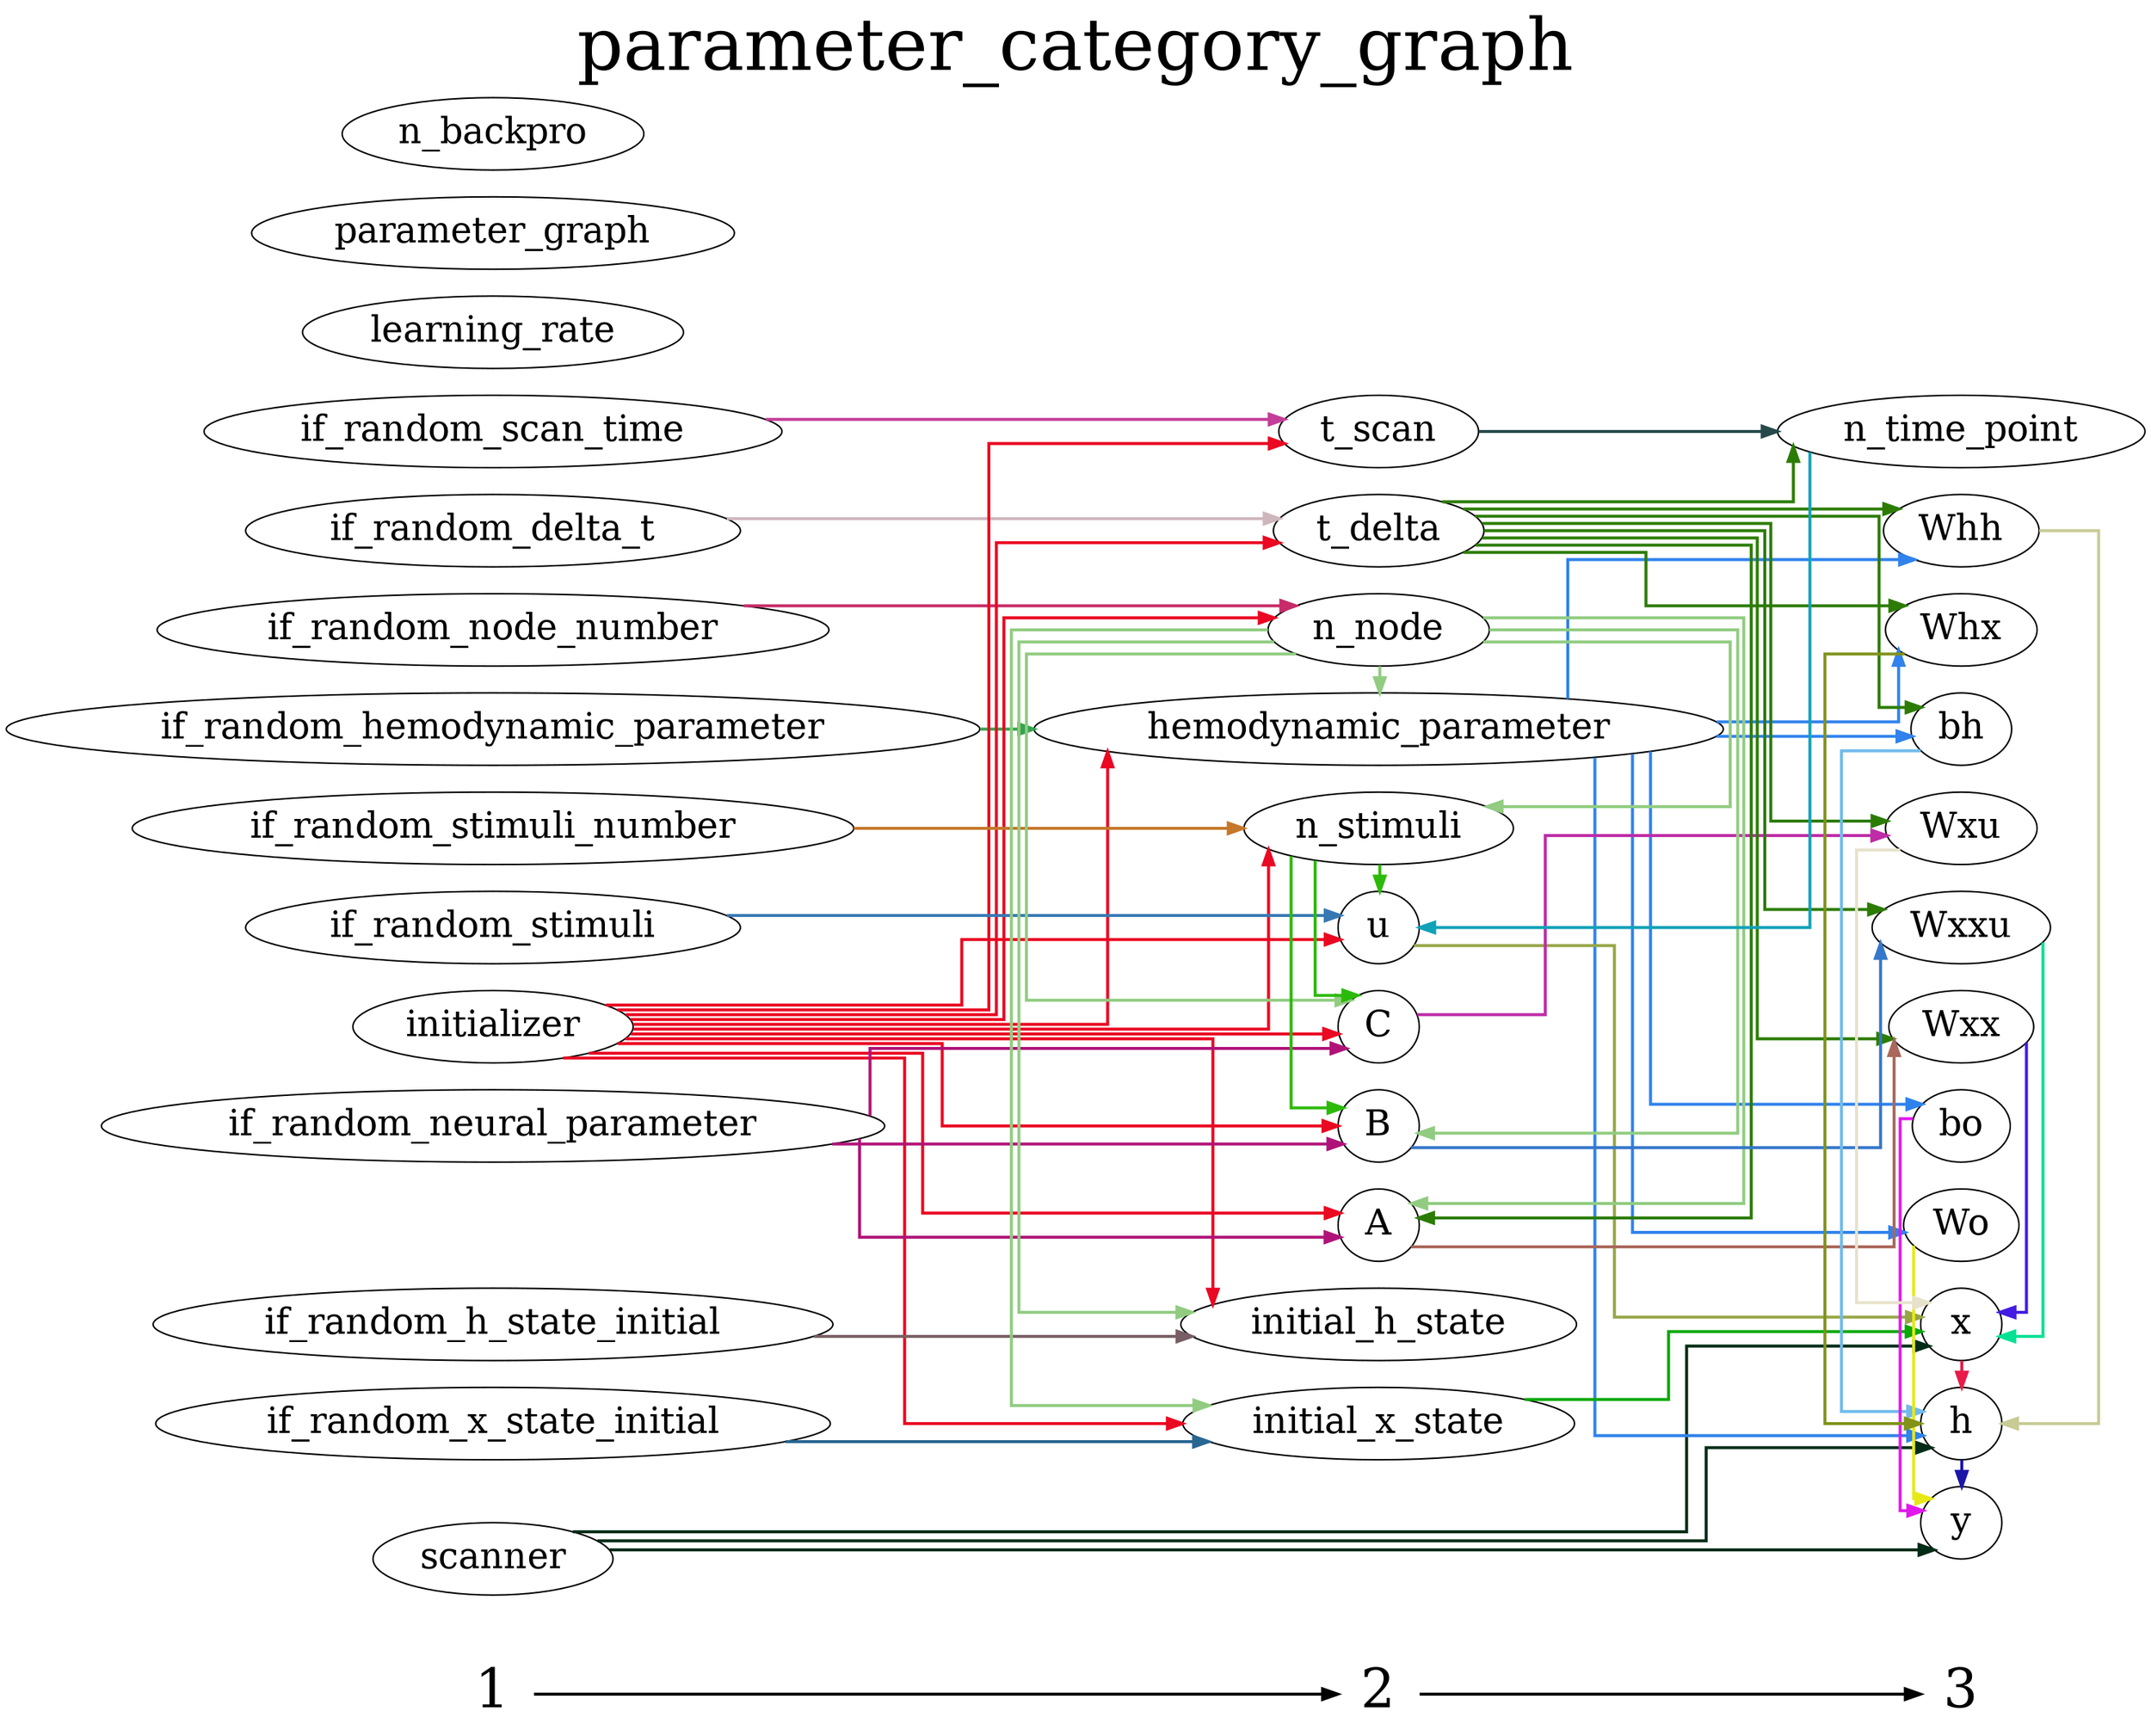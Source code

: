 digraph G {
          splines=ortho;
          fontsize = 48;
          rankdir = "LR";
          node[fontsize=24];
          edge[penwidth=2];
          {
          node [shape=plaintext fontsize=36];
          1 -> 
          2 -> 
          3
          }
          {rank = same;
          1;
          if_random_delta_t;
          if_random_node_number;
          if_random_scan_time;
          if_random_hemodynamic_parameter;
          initializer;
          scanner;
          if_random_neural_parameter;
          if_random_h_state_initial;
          learning_rate;
          if_random_stimuli;
          if_random_stimuli_number;
          parameter_graph;
          if_random_x_state_initial;
          n_backpro;
          }
          {rank = same;
          2;
          hemodynamic_parameter;
          u;
          C;
          initial_x_state;
          t_delta;
          n_node;
          t_scan;
          initial_h_state;
          A;
          B;
          n_stimuli;
          }
          {rank = same;
          3;
          Wxxu;
          bh;
          y;
          n_time_point;
          bo;
          h;
          Whh;
          Wxx;
          x;
          Wo;
          Wxu;
          Whx;
          }
          hemodynamic_parameter -> bh [color="#3082EC"];
          hemodynamic_parameter -> Whh [color="#3082EC"];
          hemodynamic_parameter -> Wo [color="#3082EC"];
          hemodynamic_parameter -> Whx [color="#3082EC"];
          hemodynamic_parameter -> bo [color="#3082EC"];
          hemodynamic_parameter -> h [color="#3082EC"];
          if_random_x_state_initial -> initial_x_state [color="#296692"];
          Wxxu -> x [color="#05E193"];
          bh -> h [color="#70BBEB"];
          Wxx -> x [color="#431BE2"];
          if_random_hemodynamic_parameter -> hemodynamic_parameter [color="#36A250"];
          initializer -> t_delta [color="#EA0822"];
          initializer -> t_scan [color="#EA0822"];
          initializer -> hemodynamic_parameter [color="#EA0822"];
          initializer -> u [color="#EA0822"];
          initializer -> C [color="#EA0822"];
          initializer -> initial_x_state [color="#EA0822"];
          initializer -> n_node [color="#EA0822"];
          initializer -> initial_h_state [color="#EA0822"];
          initializer -> A [color="#EA0822"];
          initializer -> B [color="#EA0822"];
          initializer -> n_stimuli [color="#EA0822"];
          if_random_node_number -> n_node [color="#C82B69"];
          u -> x [color="#97A545"];
          scanner -> x [color="#012C16"];
          scanner -> y [color="#012C16"];
          scanner -> h [color="#012C16"];
          if_random_neural_parameter -> C [color="#B01378"];
          if_random_neural_parameter -> A [color="#B01378"];
          if_random_neural_parameter -> B [color="#B01378"];
          t_delta -> bh [color="#2C7C04"];
          t_delta -> Wxx [color="#2C7C04"];
          t_delta -> n_time_point [color="#2C7C04"];
          t_delta -> Whh [color="#2C7C04"];
          t_delta -> Wxu [color="#2C7C04"];
          t_delta -> Whx [color="#2C7C04"];
          t_delta -> Wxxu [color="#2C7C04"];
          t_delta -> A [color="#2C7C04"];
          y ;
          n_time_point -> u [color="#11A1B8"];
          if_random_scan_time -> t_scan [color="#C33E98"];
          learning_rate ;
          bo -> y [color="#E118EB"];
          C -> Wxu [color="#BE2CA7"];
          if_random_h_state_initial -> initial_h_state [color="#775E63"];
          if_random_stimuli -> u [color="#3578B4"];
          h -> y [color="#1B15A8"];
          Whh -> h [color="#C8CB94"];
          if_random_stimuli_number -> n_stimuli [color="#C5782A"];
          initial_x_state -> x [color="#0AA808"];
          x -> h [color="#E81B4A"];
          Wo -> y [color="#E7E917"];
          parameter_graph ;
          n_node -> hemodynamic_parameter [color="#91CC81"];
          n_node -> C [color="#91CC81"];
          n_node -> initial_x_state [color="#91CC81"];
          n_node -> initial_h_state [color="#91CC81"];
          n_node -> A [color="#91CC81"];
          n_node -> B [color="#91CC81"];
          n_node -> n_stimuli [color="#91CC81"];
          Whx -> h [color="#80921A"];
          n_backpro ;
          t_scan -> n_time_point [color="#26494B"];
          initial_h_state ;
          A -> Wxx [color="#A9685B"];
          Wxu -> x [color="#E7E2CB"];
          B -> Wxxu [color="#3577CA"];
          n_stimuli -> u [color="#2CBA0A"];
          n_stimuli -> C [color="#2CBA0A"];
          n_stimuli -> B [color="#2CBA0A"];
          if_random_delta_t -> t_delta [color="#CEB6BC"];
          labelloc = "t";
          label = "parameter_category_graph";
}